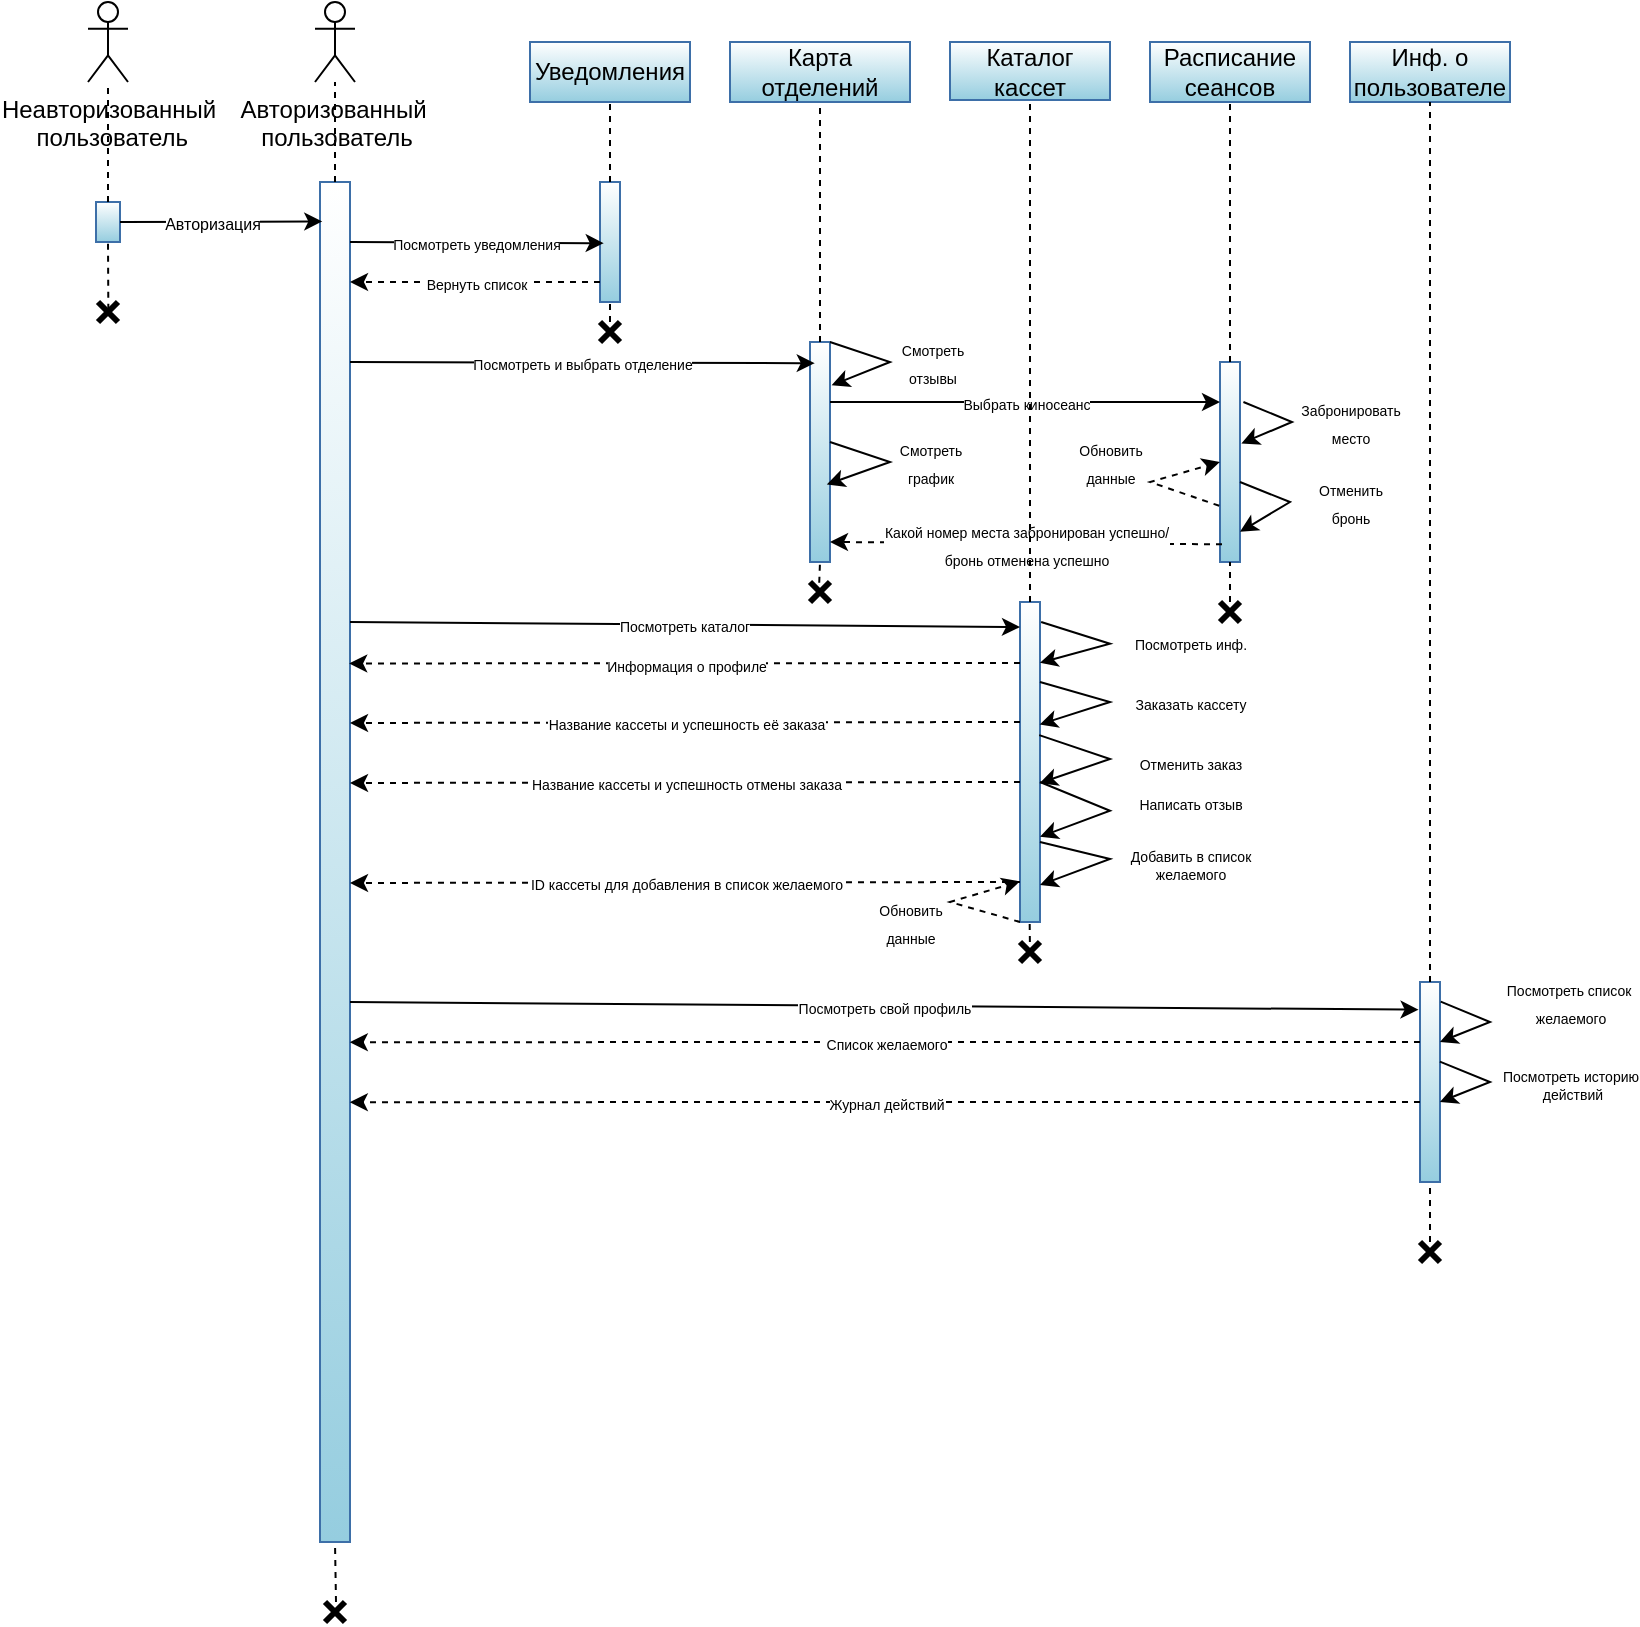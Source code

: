 <mxfile version="24.8.3">
  <diagram name="Page-1" id="2YBvvXClWsGukQMizWep">
    <mxGraphModel dx="2593" dy="933" grid="1" gridSize="10" guides="1" tooltips="1" connect="1" arrows="1" fold="1" page="1" pageScale="1" pageWidth="850" pageHeight="1100" math="0" shadow="0">
      <root>
        <mxCell id="0" />
        <mxCell id="1" parent="0" />
        <mxCell id="Wa8ZbeFsFp4bKfGHlGqo-1" value="Авторизованный&amp;nbsp;&lt;div&gt;пользователь&lt;/div&gt;" style="shape=umlActor;verticalLabelPosition=bottom;verticalAlign=top;html=1;outlineConnect=0;" parent="1" vertex="1">
          <mxGeometry x="162.5" y="30" width="20" height="40" as="geometry" />
        </mxCell>
        <mxCell id="Wa8ZbeFsFp4bKfGHlGqo-2" value="" style="rounded=0;whiteSpace=wrap;html=1;strokeColor=#3D6FA8;align=center;verticalAlign=middle;fontFamily=Helvetica;fontSize=12;fontColor=default;fillColor=default;gradientColor=#95cddf;" parent="1" vertex="1">
          <mxGeometry x="165" y="120" width="15" height="680" as="geometry" />
        </mxCell>
        <mxCell id="Wa8ZbeFsFp4bKfGHlGqo-3" value="Уведомления" style="rounded=0;whiteSpace=wrap;html=1;gradientColor=#95cddf;strokeColor=#3D6FA8;" parent="1" vertex="1">
          <mxGeometry x="270" y="50" width="80" height="30" as="geometry" />
        </mxCell>
        <mxCell id="Wa8ZbeFsFp4bKfGHlGqo-4" value="" style="rounded=0;whiteSpace=wrap;html=1;strokeColor=#3D6FA8;align=center;verticalAlign=middle;fontFamily=Helvetica;fontSize=12;fontColor=default;fillColor=default;gradientColor=#95cddf;" parent="1" vertex="1">
          <mxGeometry x="305" y="120" width="10" height="60" as="geometry" />
        </mxCell>
        <mxCell id="Wa8ZbeFsFp4bKfGHlGqo-6" value="" style="endArrow=none;dashed=1;html=1;rounded=0;entryX=0.5;entryY=1;entryDx=0;entryDy=0;exitX=0.5;exitY=0;exitDx=0;exitDy=0;" parent="1" source="Wa8ZbeFsFp4bKfGHlGqo-4" target="Wa8ZbeFsFp4bKfGHlGqo-3" edge="1">
          <mxGeometry width="50" height="50" relative="1" as="geometry">
            <mxPoint x="355" y="220" as="sourcePoint" />
            <mxPoint x="360" y="75" as="targetPoint" />
          </mxGeometry>
        </mxCell>
        <mxCell id="Wa8ZbeFsFp4bKfGHlGqo-7" value="" style="endArrow=none;dashed=1;html=1;rounded=0;entryX=0.5;entryY=1;entryDx=0;entryDy=0;" parent="1" source="Wa8ZbeFsFp4bKfGHlGqo-8" target="Wa8ZbeFsFp4bKfGHlGqo-4" edge="1">
          <mxGeometry width="50" height="50" relative="1" as="geometry">
            <mxPoint x="310" y="200" as="sourcePoint" />
            <mxPoint x="385" y="150" as="targetPoint" />
          </mxGeometry>
        </mxCell>
        <mxCell id="Wa8ZbeFsFp4bKfGHlGqo-9" value="Карта отделений" style="rounded=0;whiteSpace=wrap;html=1;strokeColor=#3D6FA8;align=center;verticalAlign=middle;fontFamily=Helvetica;fontSize=12;fontColor=default;fillColor=default;gradientColor=#95cddf;" parent="1" vertex="1">
          <mxGeometry x="370" y="50" width="90" height="30" as="geometry" />
        </mxCell>
        <mxCell id="Wa8ZbeFsFp4bKfGHlGqo-10" value="Каталог кассет" style="rounded=0;whiteSpace=wrap;html=1;strokeColor=#3D6FA8;align=center;verticalAlign=middle;fontFamily=Helvetica;fontSize=12;fontColor=default;fillColor=default;gradientColor=#95cddf;" parent="1" vertex="1">
          <mxGeometry x="480" y="50" width="80" height="29" as="geometry" />
        </mxCell>
        <mxCell id="Wa8ZbeFsFp4bKfGHlGqo-12" value="Расписание сеансов" style="rounded=0;whiteSpace=wrap;html=1;strokeColor=#3D6FA8;align=center;verticalAlign=middle;fontFamily=Helvetica;fontSize=12;fontColor=default;fillColor=default;gradientColor=#95cddf;" parent="1" vertex="1">
          <mxGeometry x="580" y="50" width="80" height="30" as="geometry" />
        </mxCell>
        <mxCell id="Wa8ZbeFsFp4bKfGHlGqo-13" value="Инф. о пользователе" style="rounded=0;whiteSpace=wrap;html=1;strokeColor=#3D6FA8;align=center;verticalAlign=middle;fontFamily=Helvetica;fontSize=12;fontColor=default;fillColor=default;gradientColor=#95cddf;" parent="1" vertex="1">
          <mxGeometry x="680" y="50" width="80" height="30" as="geometry" />
        </mxCell>
        <mxCell id="Wa8ZbeFsFp4bKfGHlGqo-14" value="&lt;font style=&quot;font-size: 7px;&quot;&gt;Посмотреть уведомления&lt;/font&gt;" style="endArrow=classic;html=1;rounded=0;entryX=0.186;entryY=0.58;entryDx=0;entryDy=0;entryPerimeter=0;strokeWidth=1;" parent="1" edge="1">
          <mxGeometry width="50" height="50" relative="1" as="geometry">
            <mxPoint x="180" y="150" as="sourcePoint" />
            <mxPoint x="306.86" y="150.6" as="targetPoint" />
          </mxGeometry>
        </mxCell>
        <mxCell id="Wa8ZbeFsFp4bKfGHlGqo-15" value="&lt;span style=&quot;font-size: 7px;&quot;&gt;Вернуть список&lt;/span&gt;" style="endArrow=classic;html=1;rounded=0;dashed=1;" parent="1" edge="1">
          <mxGeometry width="50" height="50" relative="1" as="geometry">
            <mxPoint x="305" y="170" as="sourcePoint" />
            <mxPoint x="180" y="170" as="targetPoint" />
          </mxGeometry>
        </mxCell>
        <mxCell id="Wa8ZbeFsFp4bKfGHlGqo-16" value="" style="rounded=0;whiteSpace=wrap;html=1;strokeColor=#3D6FA8;align=center;verticalAlign=middle;fontFamily=Helvetica;fontSize=12;fontColor=default;fillColor=default;gradientColor=#95cddf;" parent="1" vertex="1">
          <mxGeometry x="410" y="200" width="10" height="110" as="geometry" />
        </mxCell>
        <mxCell id="Wa8ZbeFsFp4bKfGHlGqo-17" value="&lt;font style=&quot;font-size: 7px;&quot;&gt;Посмотреть и выбрать отделение&lt;/font&gt;" style="endArrow=classic;html=1;rounded=0;entryX=0.238;entryY=0.369;entryDx=0;entryDy=0;entryPerimeter=0;" parent="1" edge="1">
          <mxGeometry width="50" height="50" relative="1" as="geometry">
            <mxPoint x="180" y="210" as="sourcePoint" />
            <mxPoint x="412.38" y="210.59" as="targetPoint" />
          </mxGeometry>
        </mxCell>
        <mxCell id="Wa8ZbeFsFp4bKfGHlGqo-18" value="" style="endArrow=none;dashed=1;html=1;rounded=0;entryX=0.5;entryY=1;entryDx=0;entryDy=0;exitX=0.5;exitY=0;exitDx=0;exitDy=0;" parent="1" source="Wa8ZbeFsFp4bKfGHlGqo-16" target="Wa8ZbeFsFp4bKfGHlGqo-9" edge="1">
          <mxGeometry width="50" height="50" relative="1" as="geometry">
            <mxPoint x="410" y="200" as="sourcePoint" />
            <mxPoint x="460" y="150" as="targetPoint" />
          </mxGeometry>
        </mxCell>
        <mxCell id="Wa8ZbeFsFp4bKfGHlGqo-19" value="" style="rounded=0;whiteSpace=wrap;html=1;strokeColor=#3D6FA8;align=center;verticalAlign=middle;fontFamily=Helvetica;fontSize=12;fontColor=default;fillColor=default;gradientColor=#95cddf;" parent="1" vertex="1">
          <mxGeometry x="615" y="210" width="10" height="100" as="geometry" />
        </mxCell>
        <mxCell id="Wa8ZbeFsFp4bKfGHlGqo-20" value="&lt;span style=&quot;font-size: 7px;&quot;&gt;Смотреть &lt;br&gt;отзывы&lt;/span&gt;" style="endArrow=classic;html=1;rounded=0;exitX=0.92;exitY=0.076;exitDx=0;exitDy=0;exitPerimeter=0;entryX=1;entryY=0.25;entryDx=0;entryDy=0;" parent="1" edge="1">
          <mxGeometry x="0.003" y="20" width="50" height="50" relative="1" as="geometry">
            <mxPoint x="420.0" y="200" as="sourcePoint" />
            <mxPoint x="420.8" y="221.66" as="targetPoint" />
            <Array as="points">
              <mxPoint x="450" y="210" />
            </Array>
            <mxPoint x="13" y="-19" as="offset" />
          </mxGeometry>
        </mxCell>
        <mxCell id="Wa8ZbeFsFp4bKfGHlGqo-21" value="&lt;font style=&quot;font-size: 7px;&quot;&gt;Смотреть &lt;br&gt;график&lt;/font&gt;" style="endArrow=classic;html=1;rounded=0;entryX=0.84;entryY=0.648;entryDx=0;entryDy=0;entryPerimeter=0;" parent="1" edge="1" target="Wa8ZbeFsFp4bKfGHlGqo-16">
          <mxGeometry x="-0.03" y="20" width="50" height="50" relative="1" as="geometry">
            <mxPoint x="420" y="250" as="sourcePoint" />
            <mxPoint x="420.4" y="276.8" as="targetPoint" />
            <Array as="points">
              <mxPoint x="450" y="260" />
            </Array>
            <mxPoint x="13" y="-19" as="offset" />
          </mxGeometry>
        </mxCell>
        <mxCell id="Wa8ZbeFsFp4bKfGHlGqo-22" value="&lt;font style=&quot;font-size: 7px;&quot;&gt;Выбрать киносеанс&lt;/font&gt;" style="endArrow=classic;html=1;rounded=0;entryX=0;entryY=0.5;entryDx=0;entryDy=0;" parent="1" edge="1">
          <mxGeometry width="50" height="50" relative="1" as="geometry">
            <mxPoint x="420" y="230" as="sourcePoint" />
            <mxPoint x="615" y="230" as="targetPoint" />
            <Array as="points">
              <mxPoint x="460" y="230" />
            </Array>
          </mxGeometry>
        </mxCell>
        <mxCell id="Wa8ZbeFsFp4bKfGHlGqo-23" value="&lt;font style=&quot;font-size: 7px;&quot;&gt;Забронировать&lt;br&gt;место&lt;/font&gt;" style="endArrow=classic;html=1;rounded=0;exitX=1.057;exitY=0.046;exitDx=0;exitDy=0;exitPerimeter=0;entryX=1.067;entryY=0.407;entryDx=0;entryDy=0;entryPerimeter=0;" parent="1" edge="1" target="Wa8ZbeFsFp4bKfGHlGqo-19">
          <mxGeometry x="-0.023" y="29" width="50" height="50" relative="1" as="geometry">
            <mxPoint x="626.71" y="230.0" as="sourcePoint" />
            <mxPoint x="625.0" y="265.4" as="targetPoint" />
            <Array as="points">
              <mxPoint x="651" y="240" />
            </Array>
            <mxPoint x="18" y="-27" as="offset" />
          </mxGeometry>
        </mxCell>
        <mxCell id="Wa8ZbeFsFp4bKfGHlGqo-24" value="&lt;font style=&quot;font-size: 7px;&quot;&gt;Отменить &lt;br&gt;бронь&lt;/font&gt;" style="endArrow=classic;html=1;rounded=0;exitX=0.886;exitY=0.651;exitDx=0;exitDy=0;exitPerimeter=0;entryX=0.886;entryY=0.9;entryDx=0;entryDy=0;entryPerimeter=0;" parent="1" edge="1">
          <mxGeometry x="-0.039" y="30" width="50" height="50" relative="1" as="geometry">
            <mxPoint x="625.0" y="270" as="sourcePoint" />
            <mxPoint x="625.0" y="294.9" as="targetPoint" />
            <Array as="points">
              <mxPoint x="650" y="280" />
            </Array>
            <mxPoint x="15" y="-26" as="offset" />
          </mxGeometry>
        </mxCell>
        <mxCell id="Wa8ZbeFsFp4bKfGHlGqo-26" value="" style="endArrow=none;dashed=1;html=1;rounded=0;entryX=0.5;entryY=1;entryDx=0;entryDy=0;" parent="1" target="Wa8ZbeFsFp4bKfGHlGqo-12" edge="1">
          <mxGeometry width="50" height="50" relative="1" as="geometry">
            <mxPoint x="620" y="210" as="sourcePoint" />
            <mxPoint x="670" y="160" as="targetPoint" />
          </mxGeometry>
        </mxCell>
        <mxCell id="Wa8ZbeFsFp4bKfGHlGqo-28" value="&lt;font style=&quot;font-size: 7px;&quot;&gt;Какой номер места забронирован успешно/&lt;br&gt;бронь отменена успешно&lt;/font&gt;" style="endArrow=classic;html=1;rounded=0;entryX=0.929;entryY=0.636;entryDx=0;entryDy=0;entryPerimeter=0;exitX=0.029;exitY=0.611;exitDx=0;exitDy=0;exitPerimeter=0;dashed=1;" parent="1" edge="1">
          <mxGeometry width="50" height="50" relative="1" as="geometry">
            <mxPoint x="616" y="301.14" as="sourcePoint" />
            <mxPoint x="420.0" y="300.0" as="targetPoint" />
          </mxGeometry>
        </mxCell>
        <mxCell id="Wa8ZbeFsFp4bKfGHlGqo-29" value="" style="rounded=0;whiteSpace=wrap;html=1;strokeColor=#3D6FA8;align=center;verticalAlign=middle;fontFamily=Helvetica;fontSize=12;fontColor=default;fillColor=default;gradientColor=#95cddf;" parent="1" vertex="1">
          <mxGeometry x="515" y="330" width="10" height="160" as="geometry" />
        </mxCell>
        <mxCell id="Wa8ZbeFsFp4bKfGHlGqo-30" value="" style="endArrow=none;dashed=1;html=1;rounded=0;exitX=0.5;exitY=0;exitDx=0;exitDy=0;" parent="1" source="Wa8ZbeFsFp4bKfGHlGqo-29" edge="1">
          <mxGeometry width="50" height="50" relative="1" as="geometry">
            <mxPoint x="470" y="130" as="sourcePoint" />
            <mxPoint x="520" y="80" as="targetPoint" />
          </mxGeometry>
        </mxCell>
        <mxCell id="Wa8ZbeFsFp4bKfGHlGqo-31" value="" style="endArrow=none;dashed=1;html=1;rounded=0;entryX=0.5;entryY=1;entryDx=0;entryDy=0;exitX=0.44;exitY=0.64;exitDx=0;exitDy=0;exitPerimeter=0;" parent="1" source="Wa8ZbeFsFp4bKfGHlGqo-66" target="Wa8ZbeFsFp4bKfGHlGqo-16" edge="1">
          <mxGeometry width="50" height="50" relative="1" as="geometry">
            <mxPoint x="415" y="320" as="sourcePoint" />
            <mxPoint x="420" y="310" as="targetPoint" />
          </mxGeometry>
        </mxCell>
        <mxCell id="Wa8ZbeFsFp4bKfGHlGqo-35" value="" style="shape=umlDestroy;whiteSpace=wrap;html=1;strokeWidth=3;targetShapes=umlLifeline;" parent="1" vertex="1">
          <mxGeometry x="615" y="330" width="10" height="10" as="geometry" />
        </mxCell>
        <mxCell id="Wa8ZbeFsFp4bKfGHlGqo-36" value="" style="endArrow=none;dashed=1;html=1;rounded=0;entryX=0.5;entryY=1;entryDx=0;entryDy=0;" parent="1" target="Wa8ZbeFsFp4bKfGHlGqo-19" edge="1">
          <mxGeometry width="50" height="50" relative="1" as="geometry">
            <mxPoint x="620" y="330" as="sourcePoint" />
            <mxPoint x="670" y="280" as="targetPoint" />
          </mxGeometry>
        </mxCell>
        <mxCell id="Wa8ZbeFsFp4bKfGHlGqo-37" value="&lt;font style=&quot;font-size: 7px;&quot;&gt;Посмотреть каталог&lt;/font&gt;" style="endArrow=classic;html=1;rounded=0;entryX=0;entryY=0.25;entryDx=0;entryDy=0;" parent="1" edge="1">
          <mxGeometry width="50" height="50" relative="1" as="geometry">
            <mxPoint x="180" y="340" as="sourcePoint" />
            <mxPoint x="515" y="342.5" as="targetPoint" />
          </mxGeometry>
        </mxCell>
        <mxCell id="Wa8ZbeFsFp4bKfGHlGqo-39" value="&lt;font style=&quot;font-size: 7px;&quot;&gt;Посмотреть инф.&lt;/font&gt;" style="endArrow=classic;html=1;rounded=0;entryX=0.994;entryY=0.19;entryDx=0;entryDy=0;exitX=1.057;exitY=0.057;exitDx=0;exitDy=0;exitPerimeter=0;entryPerimeter=0;" parent="1" target="Wa8ZbeFsFp4bKfGHlGqo-29" edge="1">
          <mxGeometry x="-0.003" y="40" width="50" height="50" relative="1" as="geometry">
            <mxPoint x="525.57" y="340" as="sourcePoint" />
            <mxPoint x="525" y="370.88" as="targetPoint" />
            <Array as="points">
              <mxPoint x="560" y="350.88" />
            </Array>
            <mxPoint x="29" y="-39" as="offset" />
          </mxGeometry>
        </mxCell>
        <mxCell id="Wa8ZbeFsFp4bKfGHlGqo-40" value="&lt;font style=&quot;font-size: 7px;&quot;&gt;Заказать кассету&lt;/font&gt;" style="endArrow=classic;html=1;rounded=0;entryX=0.98;entryY=0.383;entryDx=0;entryDy=0;exitX=1;exitY=0.25;exitDx=0;exitDy=0;entryPerimeter=0;" parent="1" source="Wa8ZbeFsFp4bKfGHlGqo-29" edge="1" target="Wa8ZbeFsFp4bKfGHlGqo-29">
          <mxGeometry x="-0.008" y="40" width="50" height="50" relative="1" as="geometry">
            <mxPoint x="530" y="370" as="sourcePoint" />
            <mxPoint x="525" y="393" as="targetPoint" />
            <Array as="points">
              <mxPoint x="560" y="380" />
            </Array>
            <mxPoint x="28" y="-38" as="offset" />
          </mxGeometry>
        </mxCell>
        <mxCell id="Wa8ZbeFsFp4bKfGHlGqo-41" value="&lt;font style=&quot;font-size: 7px;&quot;&gt;Отменить заказ&lt;/font&gt;" style="endArrow=classic;html=1;rounded=0;entryX=0.98;entryY=0.566;entryDx=0;entryDy=0;exitX=0.962;exitY=0.416;exitDx=0;exitDy=0;exitPerimeter=0;entryPerimeter=0;" parent="1" source="Wa8ZbeFsFp4bKfGHlGqo-29" edge="1" target="Wa8ZbeFsFp4bKfGHlGqo-29">
          <mxGeometry x="0.002" y="40" width="50" height="50" relative="1" as="geometry">
            <mxPoint x="530" y="398.5" as="sourcePoint" />
            <mxPoint x="525" y="421.5" as="targetPoint" />
            <Array as="points">
              <mxPoint x="560" y="408.5" />
            </Array>
            <mxPoint x="27" y="-36" as="offset" />
          </mxGeometry>
        </mxCell>
        <mxCell id="Wa8ZbeFsFp4bKfGHlGqo-42" value="&lt;font style=&quot;font-size: 7px;&quot;&gt;Написать отзыв&lt;/font&gt;" style="endArrow=classic;html=1;rounded=0;entryX=1;entryY=0.25;entryDx=0;entryDy=0;" parent="1" edge="1">
          <mxGeometry x="0.007" y="40" width="50" height="50" relative="1" as="geometry">
            <mxPoint x="525" y="420" as="sourcePoint" />
            <mxPoint x="525" y="447.4" as="targetPoint" />
            <Array as="points">
              <mxPoint x="560" y="434.4" />
            </Array>
            <mxPoint x="26" y="-42" as="offset" />
          </mxGeometry>
        </mxCell>
        <mxCell id="Wa8ZbeFsFp4bKfGHlGqo-43" value="&lt;font style=&quot;font-size: 7px;&quot;&gt;Добавить в список&lt;/font&gt;&lt;div style=&quot;font-size: 7px;&quot;&gt;&lt;font style=&quot;font-size: 7px;&quot;&gt;желаемого&lt;/font&gt;&lt;/div&gt;" style="endArrow=classic;html=1;rounded=0;entryX=1;entryY=0.25;entryDx=0;entryDy=0;exitX=1;exitY=0.75;exitDx=0;exitDy=0;" parent="1" edge="1" source="Wa8ZbeFsFp4bKfGHlGqo-29">
          <mxGeometry x="-0.018" y="40" width="50" height="50" relative="1" as="geometry">
            <mxPoint x="530" y="448.5" as="sourcePoint" />
            <mxPoint x="525" y="471.5" as="targetPoint" />
            <Array as="points">
              <mxPoint x="560" y="458.5" />
            </Array>
            <mxPoint x="26" y="-36" as="offset" />
          </mxGeometry>
        </mxCell>
        <mxCell id="Wa8ZbeFsFp4bKfGHlGqo-44" value="&lt;font style=&quot;font-size: 7px;&quot;&gt;Информация о профиле&lt;/font&gt;" style="endArrow=classic;html=1;rounded=0;entryX=0.973;entryY=0.354;entryDx=0;entryDy=0;entryPerimeter=0;dashed=1;" parent="1" target="Wa8ZbeFsFp4bKfGHlGqo-2" edge="1">
          <mxGeometry width="50" height="50" relative="1" as="geometry">
            <mxPoint x="515" y="360.52" as="sourcePoint" />
            <mxPoint x="186.005" y="360.0" as="targetPoint" />
          </mxGeometry>
        </mxCell>
        <mxCell id="Wa8ZbeFsFp4bKfGHlGqo-46" value="" style="endArrow=none;dashed=1;html=1;rounded=0;entryX=0.5;entryY=1;entryDx=0;entryDy=0;" parent="1" source="Wa8ZbeFsFp4bKfGHlGqo-67" edge="1">
          <mxGeometry width="50" height="50" relative="1" as="geometry">
            <mxPoint x="519.83" y="510" as="sourcePoint" />
            <mxPoint x="519.83" y="490" as="targetPoint" />
          </mxGeometry>
        </mxCell>
        <mxCell id="Wa8ZbeFsFp4bKfGHlGqo-47" value="" style="rounded=0;whiteSpace=wrap;html=1;strokeColor=#3D6FA8;align=center;verticalAlign=middle;fontFamily=Helvetica;fontSize=12;fontColor=default;fillColor=default;gradientColor=#95cddf;" parent="1" vertex="1">
          <mxGeometry x="715" y="520" width="10" height="100" as="geometry" />
        </mxCell>
        <mxCell id="Wa8ZbeFsFp4bKfGHlGqo-48" value="" style="endArrow=none;dashed=1;html=1;rounded=0;entryX=0.5;entryY=1;entryDx=0;entryDy=0;exitX=0.5;exitY=0;exitDx=0;exitDy=0;" parent="1" source="Wa8ZbeFsFp4bKfGHlGqo-47" target="Wa8ZbeFsFp4bKfGHlGqo-13" edge="1">
          <mxGeometry width="50" height="50" relative="1" as="geometry">
            <mxPoint x="720" y="480" as="sourcePoint" />
            <mxPoint x="770" y="430" as="targetPoint" />
          </mxGeometry>
        </mxCell>
        <mxCell id="Wa8ZbeFsFp4bKfGHlGqo-49" value="" style="shape=umlDestroy;whiteSpace=wrap;html=1;strokeWidth=3;targetShapes=umlLifeline;" parent="1" vertex="1">
          <mxGeometry x="715" y="650" width="10" height="10" as="geometry" />
        </mxCell>
        <mxCell id="Wa8ZbeFsFp4bKfGHlGqo-50" value="" style="endArrow=none;dashed=1;html=1;rounded=0;entryX=0.5;entryY=1;entryDx=0;entryDy=0;exitX=0.5;exitY=0;exitDx=0;exitDy=0;exitPerimeter=0;" parent="1" source="Wa8ZbeFsFp4bKfGHlGqo-49" target="Wa8ZbeFsFp4bKfGHlGqo-47" edge="1">
          <mxGeometry width="50" height="50" relative="1" as="geometry">
            <mxPoint x="720" y="600" as="sourcePoint" />
            <mxPoint x="770" y="550" as="targetPoint" />
          </mxGeometry>
        </mxCell>
        <mxCell id="Wa8ZbeFsFp4bKfGHlGqo-51" value="&lt;font style=&quot;font-size: 7px;&quot;&gt;Посмотреть свой профиль&lt;/font&gt;" style="endArrow=classic;html=1;rounded=0;exitX=1.067;exitY=0.567;exitDx=0;exitDy=0;exitPerimeter=0;entryX=0.029;entryY=0.294;entryDx=0;entryDy=0;entryPerimeter=0;" parent="1" edge="1">
          <mxGeometry width="50" height="50" relative="1" as="geometry">
            <mxPoint x="180.005" y="530" as="sourcePoint" />
            <mxPoint x="714.29" y="533.84" as="targetPoint" />
          </mxGeometry>
        </mxCell>
        <mxCell id="Wa8ZbeFsFp4bKfGHlGqo-53" value="&lt;font style=&quot;font-size: 7px;&quot;&gt;Посмотреть список&amp;nbsp;&lt;/font&gt;&lt;div&gt;&lt;font style=&quot;font-size: 7px;&quot;&gt;желаемого&lt;/font&gt;&lt;/div&gt;" style="endArrow=classic;html=1;rounded=0;entryX=0.995;entryY=0.3;entryDx=0;entryDy=0;entryPerimeter=0;exitX=1.035;exitY=0.098;exitDx=0;exitDy=0;exitPerimeter=0;" parent="1" source="Wa8ZbeFsFp4bKfGHlGqo-47" target="Wa8ZbeFsFp4bKfGHlGqo-47" edge="1">
          <mxGeometry x="-0.005" y="41" width="50" height="50" relative="1" as="geometry">
            <mxPoint x="730" y="530" as="sourcePoint" />
            <mxPoint x="740" y="550" as="targetPoint" />
            <Array as="points">
              <mxPoint x="750" y="540" />
            </Array>
            <mxPoint x="25" y="-48" as="offset" />
          </mxGeometry>
        </mxCell>
        <mxCell id="Wa8ZbeFsFp4bKfGHlGqo-54" value="&lt;font style=&quot;font-size: 7px;&quot;&gt;Посмотреть историю&lt;/font&gt;&lt;div style=&quot;font-size: 7px;&quot;&gt;&lt;font style=&quot;font-size: 7px;&quot;&gt;&amp;nbsp;действий&lt;/font&gt;&lt;/div&gt;" style="endArrow=classic;html=1;rounded=0;entryX=0.994;entryY=0.6;entryDx=0;entryDy=0;entryPerimeter=0;exitX=0.994;exitY=0.398;exitDx=0;exitDy=0;exitPerimeter=0;" parent="1" target="Wa8ZbeFsFp4bKfGHlGqo-47" edge="1" source="Wa8ZbeFsFp4bKfGHlGqo-47">
          <mxGeometry x="0.001" y="40" width="50" height="50" relative="1" as="geometry">
            <mxPoint x="724" y="550" as="sourcePoint" />
            <mxPoint x="740" y="580" as="targetPoint" />
            <Array as="points">
              <mxPoint x="750" y="570" />
            </Array>
            <mxPoint x="25" y="-37" as="offset" />
          </mxGeometry>
        </mxCell>
        <mxCell id="Wa8ZbeFsFp4bKfGHlGqo-55" value="" style="endArrow=none;dashed=1;html=1;rounded=0;exitX=0.5;exitY=0;exitDx=0;exitDy=0;" parent="1" edge="1" target="Wa8ZbeFsFp4bKfGHlGqo-1" source="Wa8ZbeFsFp4bKfGHlGqo-2">
          <mxGeometry width="50" height="50" relative="1" as="geometry">
            <mxPoint x="170" y="120" as="sourcePoint" />
            <mxPoint x="170" y="100" as="targetPoint" />
          </mxGeometry>
        </mxCell>
        <mxCell id="Wa8ZbeFsFp4bKfGHlGqo-56" value="" style="endArrow=none;dashed=1;html=1;rounded=0;entryX=0.5;entryY=1;entryDx=0;entryDy=0;" parent="1" target="Wa8ZbeFsFp4bKfGHlGqo-2" edge="1">
          <mxGeometry width="50" height="50" relative="1" as="geometry">
            <mxPoint x="173" y="830" as="sourcePoint" />
            <mxPoint x="180" y="800" as="targetPoint" />
          </mxGeometry>
        </mxCell>
        <mxCell id="Wa8ZbeFsFp4bKfGHlGqo-57" value="" style="shape=umlDestroy;whiteSpace=wrap;html=1;strokeWidth=3;targetShapes=umlLifeline;" parent="1" vertex="1">
          <mxGeometry x="167.5" y="830" width="10" height="10" as="geometry" />
        </mxCell>
        <mxCell id="Wa8ZbeFsFp4bKfGHlGqo-58" value="Неавторизованный&lt;div&gt;&amp;nbsp;пользователь&lt;/div&gt;" style="shape=umlActor;verticalLabelPosition=bottom;verticalAlign=top;html=1;outlineConnect=0;" parent="1" vertex="1">
          <mxGeometry x="49" y="30" width="20" height="40" as="geometry" />
        </mxCell>
        <mxCell id="Wa8ZbeFsFp4bKfGHlGqo-59" value="" style="rounded=0;whiteSpace=wrap;html=1;strokeColor=#3D6FA8;align=center;verticalAlign=middle;fontFamily=Helvetica;fontSize=12;fontColor=default;fillColor=default;gradientColor=#95cddf;" parent="1" vertex="1">
          <mxGeometry x="53" y="130" width="12" height="20" as="geometry" />
        </mxCell>
        <mxCell id="Wa8ZbeFsFp4bKfGHlGqo-60" value="" style="endArrow=none;dashed=1;html=1;rounded=0;exitX=0.5;exitY=0;exitDx=0;exitDy=0;" parent="1" source="Wa8ZbeFsFp4bKfGHlGqo-59" edge="1" target="Wa8ZbeFsFp4bKfGHlGqo-58">
          <mxGeometry width="50" height="50" relative="1" as="geometry">
            <mxPoint x="70" y="130" as="sourcePoint" />
            <mxPoint x="75" y="120" as="targetPoint" />
          </mxGeometry>
        </mxCell>
        <mxCell id="Wa8ZbeFsFp4bKfGHlGqo-63" value="&lt;font style=&quot;font-size: 8px;&quot;&gt;Авторизация&lt;/font&gt;" style="endArrow=classic;html=1;rounded=0;exitX=1;exitY=0.5;exitDx=0;exitDy=0;entryX=0.076;entryY=0.029;entryDx=0;entryDy=0;entryPerimeter=0;" parent="1" source="Wa8ZbeFsFp4bKfGHlGqo-59" target="Wa8ZbeFsFp4bKfGHlGqo-2" edge="1">
          <mxGeometry x="-0.084" width="50" height="50" relative="1" as="geometry">
            <mxPoint x="110" y="150" as="sourcePoint" />
            <mxPoint x="160" y="100" as="targetPoint" />
            <mxPoint as="offset" />
          </mxGeometry>
        </mxCell>
        <mxCell id="Wa8ZbeFsFp4bKfGHlGqo-65" value="" style="endArrow=none;dashed=1;html=1;rounded=0;entryX=0.5;entryY=1;entryDx=0;entryDy=0;" parent="1" target="Wa8ZbeFsFp4bKfGHlGqo-8" edge="1">
          <mxGeometry width="50" height="50" relative="1" as="geometry">
            <mxPoint x="310" y="200" as="sourcePoint" />
            <mxPoint x="310" y="180" as="targetPoint" />
          </mxGeometry>
        </mxCell>
        <mxCell id="Wa8ZbeFsFp4bKfGHlGqo-8" value="" style="shape=umlDestroy;whiteSpace=wrap;html=1;strokeWidth=3;targetShapes=umlLifeline;" parent="1" vertex="1">
          <mxGeometry x="305" y="190" width="10" height="10" as="geometry" />
        </mxCell>
        <mxCell id="Wa8ZbeFsFp4bKfGHlGqo-66" value="" style="shape=umlDestroy;whiteSpace=wrap;html=1;strokeWidth=3;targetShapes=umlLifeline;" parent="1" vertex="1">
          <mxGeometry x="410" y="320" width="10" height="10" as="geometry" />
        </mxCell>
        <mxCell id="Wa8ZbeFsFp4bKfGHlGqo-68" value="" style="endArrow=none;dashed=1;html=1;rounded=0;entryX=0.5;entryY=1;entryDx=0;entryDy=0;" parent="1" target="Wa8ZbeFsFp4bKfGHlGqo-67" edge="1">
          <mxGeometry width="50" height="50" relative="1" as="geometry">
            <mxPoint x="519.83" y="510" as="sourcePoint" />
            <mxPoint x="519.83" y="490" as="targetPoint" />
          </mxGeometry>
        </mxCell>
        <mxCell id="Wa8ZbeFsFp4bKfGHlGqo-67" value="" style="shape=umlDestroy;whiteSpace=wrap;html=1;strokeWidth=3;targetShapes=umlLifeline;" parent="1" vertex="1">
          <mxGeometry x="515" y="500" width="10" height="10" as="geometry" />
        </mxCell>
        <mxCell id="Wa8ZbeFsFp4bKfGHlGqo-69" value="&lt;font style=&quot;font-size: 7px;&quot;&gt;Название кассеты и успешность её заказа&lt;/font&gt;" style="endArrow=classic;html=1;rounded=0;entryX=0.973;entryY=0.354;entryDx=0;entryDy=0;entryPerimeter=0;dashed=1;" parent="1" edge="1">
          <mxGeometry width="50" height="50" relative="1" as="geometry">
            <mxPoint x="515" y="390" as="sourcePoint" />
            <mxPoint x="180" y="390.48" as="targetPoint" />
          </mxGeometry>
        </mxCell>
        <mxCell id="Wa8ZbeFsFp4bKfGHlGqo-72" value="&lt;font style=&quot;font-size: 7px;&quot;&gt;Обновить&lt;br&gt;данные&lt;/font&gt;" style="endArrow=classic;html=1;rounded=0;entryX=0;entryY=0.5;entryDx=0;entryDy=0;exitX=-0.038;exitY=0.719;exitDx=0;exitDy=0;exitPerimeter=0;dashed=1;" parent="1" source="Wa8ZbeFsFp4bKfGHlGqo-19" target="Wa8ZbeFsFp4bKfGHlGqo-19" edge="1">
          <mxGeometry x="0.003" y="22" width="50" height="50" relative="1" as="geometry">
            <mxPoint x="545.57" y="250" as="sourcePoint" />
            <mxPoint x="545" y="280.88" as="targetPoint" />
            <Array as="points">
              <mxPoint x="580" y="270" />
            </Array>
            <mxPoint x="-14" y="11" as="offset" />
          </mxGeometry>
        </mxCell>
        <mxCell id="Wa8ZbeFsFp4bKfGHlGqo-73" value="&lt;font style=&quot;font-size: 7px;&quot;&gt;Обновить &lt;br&gt;данные&lt;/font&gt;" style="endArrow=classic;html=1;rounded=0;entryX=-0.004;entryY=0.873;entryDx=0;entryDy=0;exitX=-0.038;exitY=0.719;exitDx=0;exitDy=0;exitPerimeter=0;entryPerimeter=0;dashed=1;" parent="1" target="Wa8ZbeFsFp4bKfGHlGqo-29" edge="1">
          <mxGeometry x="-0.001" y="-22" width="50" height="50" relative="1" as="geometry">
            <mxPoint x="515" y="490" as="sourcePoint" />
            <mxPoint x="515" y="458" as="targetPoint" />
            <Array as="points">
              <mxPoint x="480" y="480" />
            </Array>
            <mxPoint x="-26" y="-11" as="offset" />
          </mxGeometry>
        </mxCell>
        <mxCell id="Wa8ZbeFsFp4bKfGHlGqo-74" value="&lt;font style=&quot;font-size: 7px;&quot;&gt;Название кассеты и успешность отмены заказа&lt;/font&gt;" style="endArrow=classic;html=1;rounded=0;entryX=0.973;entryY=0.354;entryDx=0;entryDy=0;entryPerimeter=0;dashed=1;" parent="1" edge="1">
          <mxGeometry width="50" height="50" relative="1" as="geometry">
            <mxPoint x="515" y="420" as="sourcePoint" />
            <mxPoint x="180" y="420.48" as="targetPoint" />
          </mxGeometry>
        </mxCell>
        <mxCell id="Wa8ZbeFsFp4bKfGHlGqo-75" value="&lt;span style=&quot;font-size: 7px;&quot;&gt;ID кассеты для добавления в список желаемого&lt;/span&gt;" style="endArrow=classic;html=1;rounded=0;entryX=0.973;entryY=0.354;entryDx=0;entryDy=0;entryPerimeter=0;dashed=1;" parent="1" edge="1">
          <mxGeometry width="50" height="50" relative="1" as="geometry">
            <mxPoint x="515" y="470" as="sourcePoint" />
            <mxPoint x="180" y="470.48" as="targetPoint" />
          </mxGeometry>
        </mxCell>
        <mxCell id="Wa8ZbeFsFp4bKfGHlGqo-76" value="&lt;span style=&quot;font-size: 7px;&quot;&gt;Список желаемого&lt;/span&gt;" style="endArrow=classic;html=1;rounded=0;entryX=0.973;entryY=0.354;entryDx=0;entryDy=0;entryPerimeter=0;dashed=1;exitX=0.01;exitY=0.404;exitDx=0;exitDy=0;exitPerimeter=0;" parent="1" edge="1">
          <mxGeometry width="50" height="50" relative="1" as="geometry">
            <mxPoint x="715.0" y="550" as="sourcePoint" />
            <mxPoint x="179.9" y="550.08" as="targetPoint" />
          </mxGeometry>
        </mxCell>
        <mxCell id="Wa8ZbeFsFp4bKfGHlGqo-77" value="&lt;span style=&quot;font-size: 7px;&quot;&gt;Журнал действий&lt;/span&gt;" style="endArrow=classic;html=1;rounded=0;entryX=0.973;entryY=0.354;entryDx=0;entryDy=0;entryPerimeter=0;dashed=1;exitX=0.01;exitY=0.404;exitDx=0;exitDy=0;exitPerimeter=0;" parent="1" edge="1">
          <mxGeometry width="50" height="50" relative="1" as="geometry">
            <mxPoint x="715.0" y="580" as="sourcePoint" />
            <mxPoint x="179.9" y="580.08" as="targetPoint" />
          </mxGeometry>
        </mxCell>
        <mxCell id="7B7YBznqcR6JX6M8vstP-1" value="" style="endArrow=none;dashed=1;html=1;rounded=0;entryX=0.5;entryY=1;entryDx=0;entryDy=0;exitX=0.517;exitY=0.383;exitDx=0;exitDy=0;exitPerimeter=0;" edge="1" parent="1" source="7B7YBznqcR6JX6M8vstP-2" target="Wa8ZbeFsFp4bKfGHlGqo-59">
          <mxGeometry width="50" height="50" relative="1" as="geometry">
            <mxPoint x="59" y="190" as="sourcePoint" />
            <mxPoint x="90" y="180" as="targetPoint" />
          </mxGeometry>
        </mxCell>
        <mxCell id="7B7YBznqcR6JX6M8vstP-2" value="" style="shape=umlDestroy;whiteSpace=wrap;html=1;strokeWidth=3;targetShapes=umlLifeline;" vertex="1" parent="1">
          <mxGeometry x="54" y="180" width="10" height="10" as="geometry" />
        </mxCell>
      </root>
    </mxGraphModel>
  </diagram>
</mxfile>
